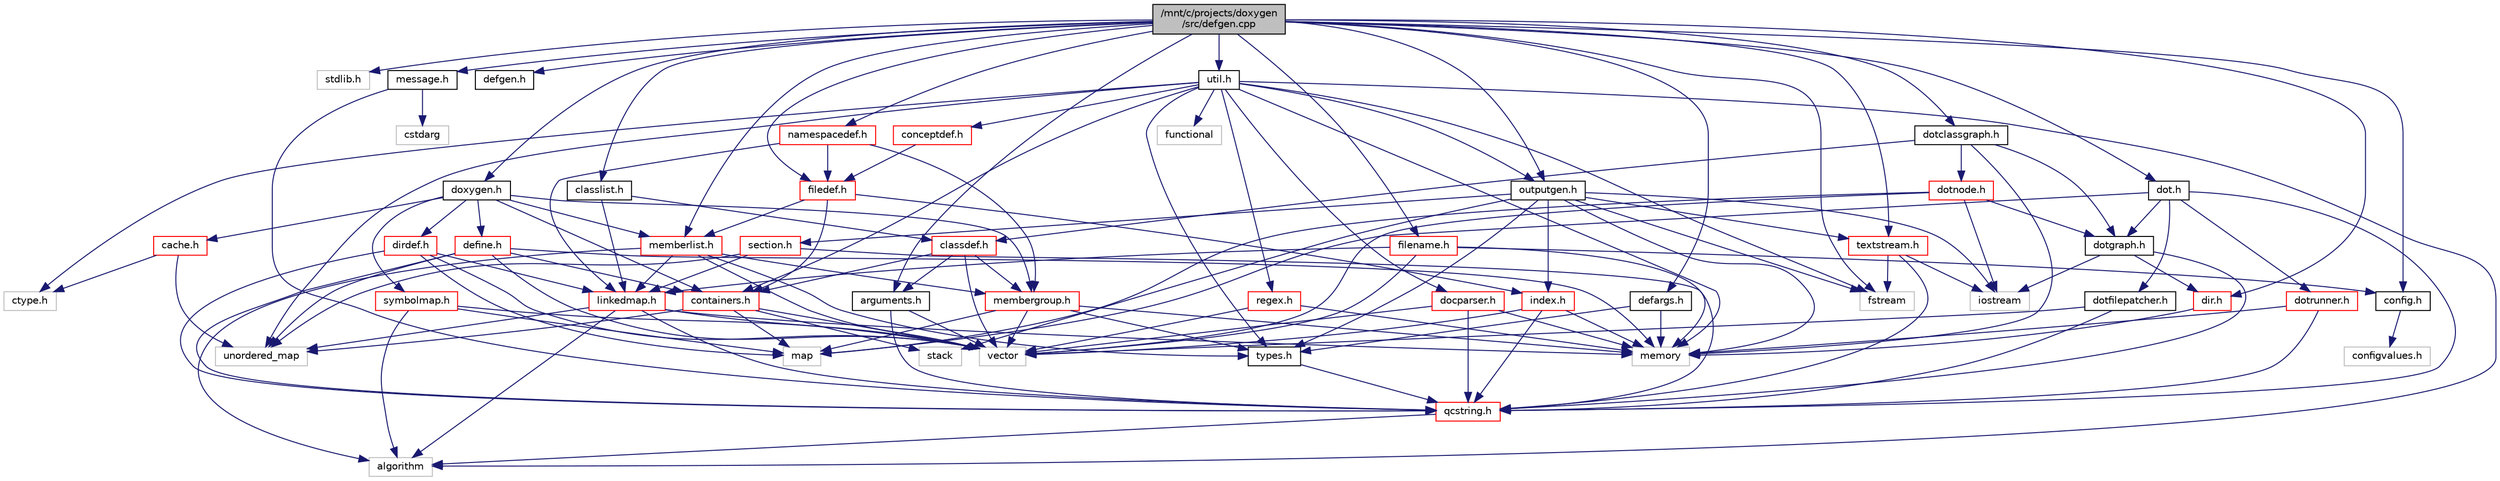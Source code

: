 digraph "/mnt/c/projects/doxygen/src/defgen.cpp"
{
 // LATEX_PDF_SIZE
  edge [fontname="Helvetica",fontsize="10",labelfontname="Helvetica",labelfontsize="10"];
  node [fontname="Helvetica",fontsize="10",shape=record];
  Node1 [label="/mnt/c/projects/doxygen\l/src/defgen.cpp",height=0.2,width=0.4,color="black", fillcolor="grey75", style="filled", fontcolor="black",tooltip=" "];
  Node1 -> Node2 [color="midnightblue",fontsize="10",style="solid"];
  Node2 [label="stdlib.h",height=0.2,width=0.4,color="grey75", fillcolor="white", style="filled",tooltip=" "];
  Node1 -> Node3 [color="midnightblue",fontsize="10",style="solid"];
  Node3 [label="fstream",height=0.2,width=0.4,color="grey75", fillcolor="white", style="filled",tooltip=" "];
  Node1 -> Node4 [color="midnightblue",fontsize="10",style="solid"];
  Node4 [label="defgen.h",height=0.2,width=0.4,color="black", fillcolor="white", style="filled",URL="$defgen_8h.html",tooltip=" "];
  Node1 -> Node5 [color="midnightblue",fontsize="10",style="solid"];
  Node5 [label="doxygen.h",height=0.2,width=0.4,color="black", fillcolor="white", style="filled",URL="$doxygen_8h.html",tooltip=" "];
  Node5 -> Node6 [color="midnightblue",fontsize="10",style="solid"];
  Node6 [label="containers.h",height=0.2,width=0.4,color="red", fillcolor="white", style="filled",URL="$containers_8h.html",tooltip=" "];
  Node6 -> Node7 [color="midnightblue",fontsize="10",style="solid"];
  Node7 [label="vector",height=0.2,width=0.4,color="grey75", fillcolor="white", style="filled",tooltip=" "];
  Node6 -> Node10 [color="midnightblue",fontsize="10",style="solid"];
  Node10 [label="map",height=0.2,width=0.4,color="grey75", fillcolor="white", style="filled",tooltip=" "];
  Node6 -> Node12 [color="midnightblue",fontsize="10",style="solid"];
  Node12 [label="unordered_map",height=0.2,width=0.4,color="grey75", fillcolor="white", style="filled",tooltip=" "];
  Node6 -> Node13 [color="midnightblue",fontsize="10",style="solid"];
  Node13 [label="stack",height=0.2,width=0.4,color="grey75", fillcolor="white", style="filled",tooltip=" "];
  Node5 -> Node14 [color="midnightblue",fontsize="10",style="solid"];
  Node14 [label="membergroup.h",height=0.2,width=0.4,color="red", fillcolor="white", style="filled",URL="$membergroup_8h.html",tooltip=" "];
  Node14 -> Node7 [color="midnightblue",fontsize="10",style="solid"];
  Node14 -> Node10 [color="midnightblue",fontsize="10",style="solid"];
  Node14 -> Node15 [color="midnightblue",fontsize="10",style="solid"];
  Node15 [label="memory",height=0.2,width=0.4,color="grey75", fillcolor="white", style="filled",tooltip=" "];
  Node14 -> Node16 [color="midnightblue",fontsize="10",style="solid"];
  Node16 [label="types.h",height=0.2,width=0.4,color="black", fillcolor="white", style="filled",URL="$types_8h.html",tooltip="This file contains a number of basic enums and types."];
  Node16 -> Node17 [color="midnightblue",fontsize="10",style="solid"];
  Node17 [label="qcstring.h",height=0.2,width=0.4,color="red", fillcolor="white", style="filled",URL="$qcstring_8h.html",tooltip=" "];
  Node17 -> Node18 [color="midnightblue",fontsize="10",style="solid"];
  Node18 [label="algorithm",height=0.2,width=0.4,color="grey75", fillcolor="white", style="filled",tooltip=" "];
  Node5 -> Node28 [color="midnightblue",fontsize="10",style="solid"];
  Node28 [label="dirdef.h",height=0.2,width=0.4,color="red", fillcolor="white", style="filled",URL="$dirdef_8h.html",tooltip=" "];
  Node28 -> Node7 [color="midnightblue",fontsize="10",style="solid"];
  Node28 -> Node10 [color="midnightblue",fontsize="10",style="solid"];
  Node28 -> Node17 [color="midnightblue",fontsize="10",style="solid"];
  Node28 -> Node27 [color="midnightblue",fontsize="10",style="solid"];
  Node27 [label="linkedmap.h",height=0.2,width=0.4,color="red", fillcolor="white", style="filled",URL="$linkedmap_8h.html",tooltip=" "];
  Node27 -> Node12 [color="midnightblue",fontsize="10",style="solid"];
  Node27 -> Node7 [color="midnightblue",fontsize="10",style="solid"];
  Node27 -> Node15 [color="midnightblue",fontsize="10",style="solid"];
  Node27 -> Node18 [color="midnightblue",fontsize="10",style="solid"];
  Node27 -> Node17 [color="midnightblue",fontsize="10",style="solid"];
  Node5 -> Node30 [color="midnightblue",fontsize="10",style="solid"];
  Node30 [label="memberlist.h",height=0.2,width=0.4,color="red", fillcolor="white", style="filled",URL="$memberlist_8h.html",tooltip=" "];
  Node30 -> Node7 [color="midnightblue",fontsize="10",style="solid"];
  Node30 -> Node18 [color="midnightblue",fontsize="10",style="solid"];
  Node30 -> Node27 [color="midnightblue",fontsize="10",style="solid"];
  Node30 -> Node16 [color="midnightblue",fontsize="10",style="solid"];
  Node30 -> Node14 [color="midnightblue",fontsize="10",style="solid"];
  Node5 -> Node35 [color="midnightblue",fontsize="10",style="solid"];
  Node35 [label="define.h",height=0.2,width=0.4,color="red", fillcolor="white", style="filled",URL="$define_8h.html",tooltip=" "];
  Node35 -> Node7 [color="midnightblue",fontsize="10",style="solid"];
  Node35 -> Node15 [color="midnightblue",fontsize="10",style="solid"];
  Node35 -> Node12 [color="midnightblue",fontsize="10",style="solid"];
  Node35 -> Node17 [color="midnightblue",fontsize="10",style="solid"];
  Node35 -> Node6 [color="midnightblue",fontsize="10",style="solid"];
  Node5 -> Node36 [color="midnightblue",fontsize="10",style="solid"];
  Node36 [label="cache.h",height=0.2,width=0.4,color="red", fillcolor="white", style="filled",URL="$cache_8h.html",tooltip=" "];
  Node36 -> Node12 [color="midnightblue",fontsize="10",style="solid"];
  Node36 -> Node39 [color="midnightblue",fontsize="10",style="solid"];
  Node39 [label="ctype.h",height=0.2,width=0.4,color="grey75", fillcolor="white", style="filled",tooltip=" "];
  Node5 -> Node40 [color="midnightblue",fontsize="10",style="solid"];
  Node40 [label="symbolmap.h",height=0.2,width=0.4,color="red", fillcolor="white", style="filled",URL="$symbolmap_8h.html",tooltip=" "];
  Node40 -> Node18 [color="midnightblue",fontsize="10",style="solid"];
  Node40 -> Node10 [color="midnightblue",fontsize="10",style="solid"];
  Node40 -> Node7 [color="midnightblue",fontsize="10",style="solid"];
  Node1 -> Node42 [color="midnightblue",fontsize="10",style="solid"];
  Node42 [label="message.h",height=0.2,width=0.4,color="black", fillcolor="white", style="filled",URL="$message_8h.html",tooltip=" "];
  Node42 -> Node43 [color="midnightblue",fontsize="10",style="solid"];
  Node43 [label="cstdarg",height=0.2,width=0.4,color="grey75", fillcolor="white", style="filled",tooltip=" "];
  Node42 -> Node17 [color="midnightblue",fontsize="10",style="solid"];
  Node1 -> Node44 [color="midnightblue",fontsize="10",style="solid"];
  Node44 [label="config.h",height=0.2,width=0.4,color="black", fillcolor="white", style="filled",URL="$config_8h.html",tooltip=" "];
  Node44 -> Node45 [color="midnightblue",fontsize="10",style="solid"];
  Node45 [label="configvalues.h",height=0.2,width=0.4,color="grey75", fillcolor="white", style="filled",tooltip=" "];
  Node1 -> Node46 [color="midnightblue",fontsize="10",style="solid"];
  Node46 [label="classlist.h",height=0.2,width=0.4,color="black", fillcolor="white", style="filled",URL="$classlist_8h.html",tooltip=" "];
  Node46 -> Node27 [color="midnightblue",fontsize="10",style="solid"];
  Node46 -> Node34 [color="midnightblue",fontsize="10",style="solid"];
  Node34 [label="classdef.h",height=0.2,width=0.4,color="red", fillcolor="white", style="filled",URL="$classdef_8h.html",tooltip=" "];
  Node34 -> Node7 [color="midnightblue",fontsize="10",style="solid"];
  Node34 -> Node6 [color="midnightblue",fontsize="10",style="solid"];
  Node34 -> Node33 [color="midnightblue",fontsize="10",style="solid"];
  Node33 [label="arguments.h",height=0.2,width=0.4,color="black", fillcolor="white", style="filled",URL="$arguments_8h.html",tooltip=" "];
  Node33 -> Node7 [color="midnightblue",fontsize="10",style="solid"];
  Node33 -> Node17 [color="midnightblue",fontsize="10",style="solid"];
  Node34 -> Node14 [color="midnightblue",fontsize="10",style="solid"];
  Node1 -> Node47 [color="midnightblue",fontsize="10",style="solid"];
  Node47 [label="util.h",height=0.2,width=0.4,color="black", fillcolor="white", style="filled",URL="$util_8h.html",tooltip="A bunch of utility functions."];
  Node47 -> Node15 [color="midnightblue",fontsize="10",style="solid"];
  Node47 -> Node12 [color="midnightblue",fontsize="10",style="solid"];
  Node47 -> Node18 [color="midnightblue",fontsize="10",style="solid"];
  Node47 -> Node48 [color="midnightblue",fontsize="10",style="solid"];
  Node48 [label="functional",height=0.2,width=0.4,color="grey75", fillcolor="white", style="filled",tooltip=" "];
  Node47 -> Node3 [color="midnightblue",fontsize="10",style="solid"];
  Node47 -> Node39 [color="midnightblue",fontsize="10",style="solid"];
  Node47 -> Node16 [color="midnightblue",fontsize="10",style="solid"];
  Node47 -> Node49 [color="midnightblue",fontsize="10",style="solid"];
  Node49 [label="docparser.h",height=0.2,width=0.4,color="red", fillcolor="white", style="filled",URL="$docparser_8h.html",tooltip=" "];
  Node49 -> Node7 [color="midnightblue",fontsize="10",style="solid"];
  Node49 -> Node15 [color="midnightblue",fontsize="10",style="solid"];
  Node49 -> Node17 [color="midnightblue",fontsize="10",style="solid"];
  Node47 -> Node6 [color="midnightblue",fontsize="10",style="solid"];
  Node47 -> Node53 [color="midnightblue",fontsize="10",style="solid"];
  Node53 [label="outputgen.h",height=0.2,width=0.4,color="black", fillcolor="white", style="filled",URL="$outputgen_8h.html",tooltip=" "];
  Node53 -> Node15 [color="midnightblue",fontsize="10",style="solid"];
  Node53 -> Node13 [color="midnightblue",fontsize="10",style="solid"];
  Node53 -> Node54 [color="midnightblue",fontsize="10",style="solid"];
  Node54 [label="iostream",height=0.2,width=0.4,color="grey75", fillcolor="white", style="filled",tooltip=" "];
  Node53 -> Node3 [color="midnightblue",fontsize="10",style="solid"];
  Node53 -> Node16 [color="midnightblue",fontsize="10",style="solid"];
  Node53 -> Node55 [color="midnightblue",fontsize="10",style="solid"];
  Node55 [label="index.h",height=0.2,width=0.4,color="red", fillcolor="white", style="filled",URL="$index_8h.html",tooltip=" "];
  Node55 -> Node7 [color="midnightblue",fontsize="10",style="solid"];
  Node55 -> Node15 [color="midnightblue",fontsize="10",style="solid"];
  Node55 -> Node17 [color="midnightblue",fontsize="10",style="solid"];
  Node53 -> Node56 [color="midnightblue",fontsize="10",style="solid"];
  Node56 [label="section.h",height=0.2,width=0.4,color="red", fillcolor="white", style="filled",URL="$section_8h.html",tooltip=" "];
  Node56 -> Node12 [color="midnightblue",fontsize="10",style="solid"];
  Node56 -> Node17 [color="midnightblue",fontsize="10",style="solid"];
  Node56 -> Node27 [color="midnightblue",fontsize="10",style="solid"];
  Node53 -> Node57 [color="midnightblue",fontsize="10",style="solid"];
  Node57 [label="textstream.h",height=0.2,width=0.4,color="red", fillcolor="white", style="filled",URL="$textstream_8h.html",tooltip=" "];
  Node57 -> Node54 [color="midnightblue",fontsize="10",style="solid"];
  Node57 -> Node3 [color="midnightblue",fontsize="10",style="solid"];
  Node57 -> Node17 [color="midnightblue",fontsize="10",style="solid"];
  Node47 -> Node60 [color="midnightblue",fontsize="10",style="solid"];
  Node60 [label="regex.h",height=0.2,width=0.4,color="red", fillcolor="white", style="filled",URL="$regex_8h.html",tooltip=" "];
  Node60 -> Node15 [color="midnightblue",fontsize="10",style="solid"];
  Node60 -> Node7 [color="midnightblue",fontsize="10",style="solid"];
  Node47 -> Node62 [color="midnightblue",fontsize="10",style="solid"];
  Node62 [label="conceptdef.h",height=0.2,width=0.4,color="red", fillcolor="white", style="filled",URL="$conceptdef_8h.html",tooltip=" "];
  Node62 -> Node63 [color="midnightblue",fontsize="10",style="solid"];
  Node63 [label="filedef.h",height=0.2,width=0.4,color="red", fillcolor="white", style="filled",URL="$filedef_8h.html",tooltip=" "];
  Node63 -> Node55 [color="midnightblue",fontsize="10",style="solid"];
  Node63 -> Node30 [color="midnightblue",fontsize="10",style="solid"];
  Node63 -> Node6 [color="midnightblue",fontsize="10",style="solid"];
  Node1 -> Node64 [color="midnightblue",fontsize="10",style="solid"];
  Node64 [label="defargs.h",height=0.2,width=0.4,color="black", fillcolor="white", style="filled",URL="$defargs_8h.html",tooltip=" "];
  Node64 -> Node16 [color="midnightblue",fontsize="10",style="solid"];
  Node64 -> Node15 [color="midnightblue",fontsize="10",style="solid"];
  Node1 -> Node53 [color="midnightblue",fontsize="10",style="solid"];
  Node1 -> Node65 [color="midnightblue",fontsize="10",style="solid"];
  Node65 [label="dot.h",height=0.2,width=0.4,color="black", fillcolor="white", style="filled",URL="$dot_8h.html",tooltip=" "];
  Node65 -> Node10 [color="midnightblue",fontsize="10",style="solid"];
  Node65 -> Node17 [color="midnightblue",fontsize="10",style="solid"];
  Node65 -> Node66 [color="midnightblue",fontsize="10",style="solid"];
  Node66 [label="dotgraph.h",height=0.2,width=0.4,color="black", fillcolor="white", style="filled",URL="$dotgraph_8h.html",tooltip=" "];
  Node66 -> Node54 [color="midnightblue",fontsize="10",style="solid"];
  Node66 -> Node17 [color="midnightblue",fontsize="10",style="solid"];
  Node66 -> Node67 [color="midnightblue",fontsize="10",style="solid"];
  Node67 [label="dir.h",height=0.2,width=0.4,color="red", fillcolor="white", style="filled",URL="$dir_8h.html",tooltip=" "];
  Node67 -> Node15 [color="midnightblue",fontsize="10",style="solid"];
  Node65 -> Node69 [color="midnightblue",fontsize="10",style="solid"];
  Node69 [label="dotfilepatcher.h",height=0.2,width=0.4,color="black", fillcolor="white", style="filled",URL="$dotfilepatcher_8h.html",tooltip=" "];
  Node69 -> Node7 [color="midnightblue",fontsize="10",style="solid"];
  Node69 -> Node17 [color="midnightblue",fontsize="10",style="solid"];
  Node65 -> Node70 [color="midnightblue",fontsize="10",style="solid"];
  Node70 [label="dotrunner.h",height=0.2,width=0.4,color="red", fillcolor="white", style="filled",URL="$dotrunner_8h.html",tooltip=" "];
  Node70 -> Node15 [color="midnightblue",fontsize="10",style="solid"];
  Node70 -> Node17 [color="midnightblue",fontsize="10",style="solid"];
  Node1 -> Node74 [color="midnightblue",fontsize="10",style="solid"];
  Node74 [label="dotclassgraph.h",height=0.2,width=0.4,color="black", fillcolor="white", style="filled",URL="$dotclassgraph_8h.html",tooltip=" "];
  Node74 -> Node15 [color="midnightblue",fontsize="10",style="solid"];
  Node74 -> Node34 [color="midnightblue",fontsize="10",style="solid"];
  Node74 -> Node75 [color="midnightblue",fontsize="10",style="solid"];
  Node75 [label="dotnode.h",height=0.2,width=0.4,color="red", fillcolor="white", style="filled",URL="$dotnode_8h.html",tooltip=" "];
  Node75 -> Node7 [color="midnightblue",fontsize="10",style="solid"];
  Node75 -> Node10 [color="midnightblue",fontsize="10",style="solid"];
  Node75 -> Node54 [color="midnightblue",fontsize="10",style="solid"];
  Node75 -> Node66 [color="midnightblue",fontsize="10",style="solid"];
  Node74 -> Node66 [color="midnightblue",fontsize="10",style="solid"];
  Node1 -> Node33 [color="midnightblue",fontsize="10",style="solid"];
  Node1 -> Node30 [color="midnightblue",fontsize="10",style="solid"];
  Node1 -> Node77 [color="midnightblue",fontsize="10",style="solid"];
  Node77 [label="namespacedef.h",height=0.2,width=0.4,color="red", fillcolor="white", style="filled",URL="$namespacedef_8h.html",tooltip=" "];
  Node77 -> Node63 [color="midnightblue",fontsize="10",style="solid"];
  Node77 -> Node27 [color="midnightblue",fontsize="10",style="solid"];
  Node77 -> Node14 [color="midnightblue",fontsize="10",style="solid"];
  Node1 -> Node63 [color="midnightblue",fontsize="10",style="solid"];
  Node1 -> Node78 [color="midnightblue",fontsize="10",style="solid"];
  Node78 [label="filename.h",height=0.2,width=0.4,color="red", fillcolor="white", style="filled",URL="$filename_8h.html",tooltip=" "];
  Node78 -> Node15 [color="midnightblue",fontsize="10",style="solid"];
  Node78 -> Node7 [color="midnightblue",fontsize="10",style="solid"];
  Node78 -> Node27 [color="midnightblue",fontsize="10",style="solid"];
  Node78 -> Node44 [color="midnightblue",fontsize="10",style="solid"];
  Node1 -> Node67 [color="midnightblue",fontsize="10",style="solid"];
  Node1 -> Node57 [color="midnightblue",fontsize="10",style="solid"];
}
